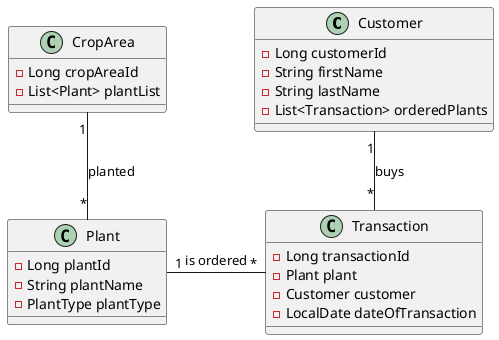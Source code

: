 @startuml
class Customer{
    - Long customerId
    - String firstName
    - String lastName
    - List<Transaction> orderedPlants
}

class Transaction{
    - Long transactionId
    - Plant plant
    - Customer customer
    - LocalDate dateOfTransaction
}

class Plant{
    - Long plantId
    - String plantName
    - PlantType plantType
}

class CropArea{
    - Long cropAreaId
    - List<Plant> plantList
}
Customer "1" -- "*" Transaction : buys
Plant "1" -right- "*" Transaction : is ordered
CropArea "1" -- "*" Plant : planted
@enduml
